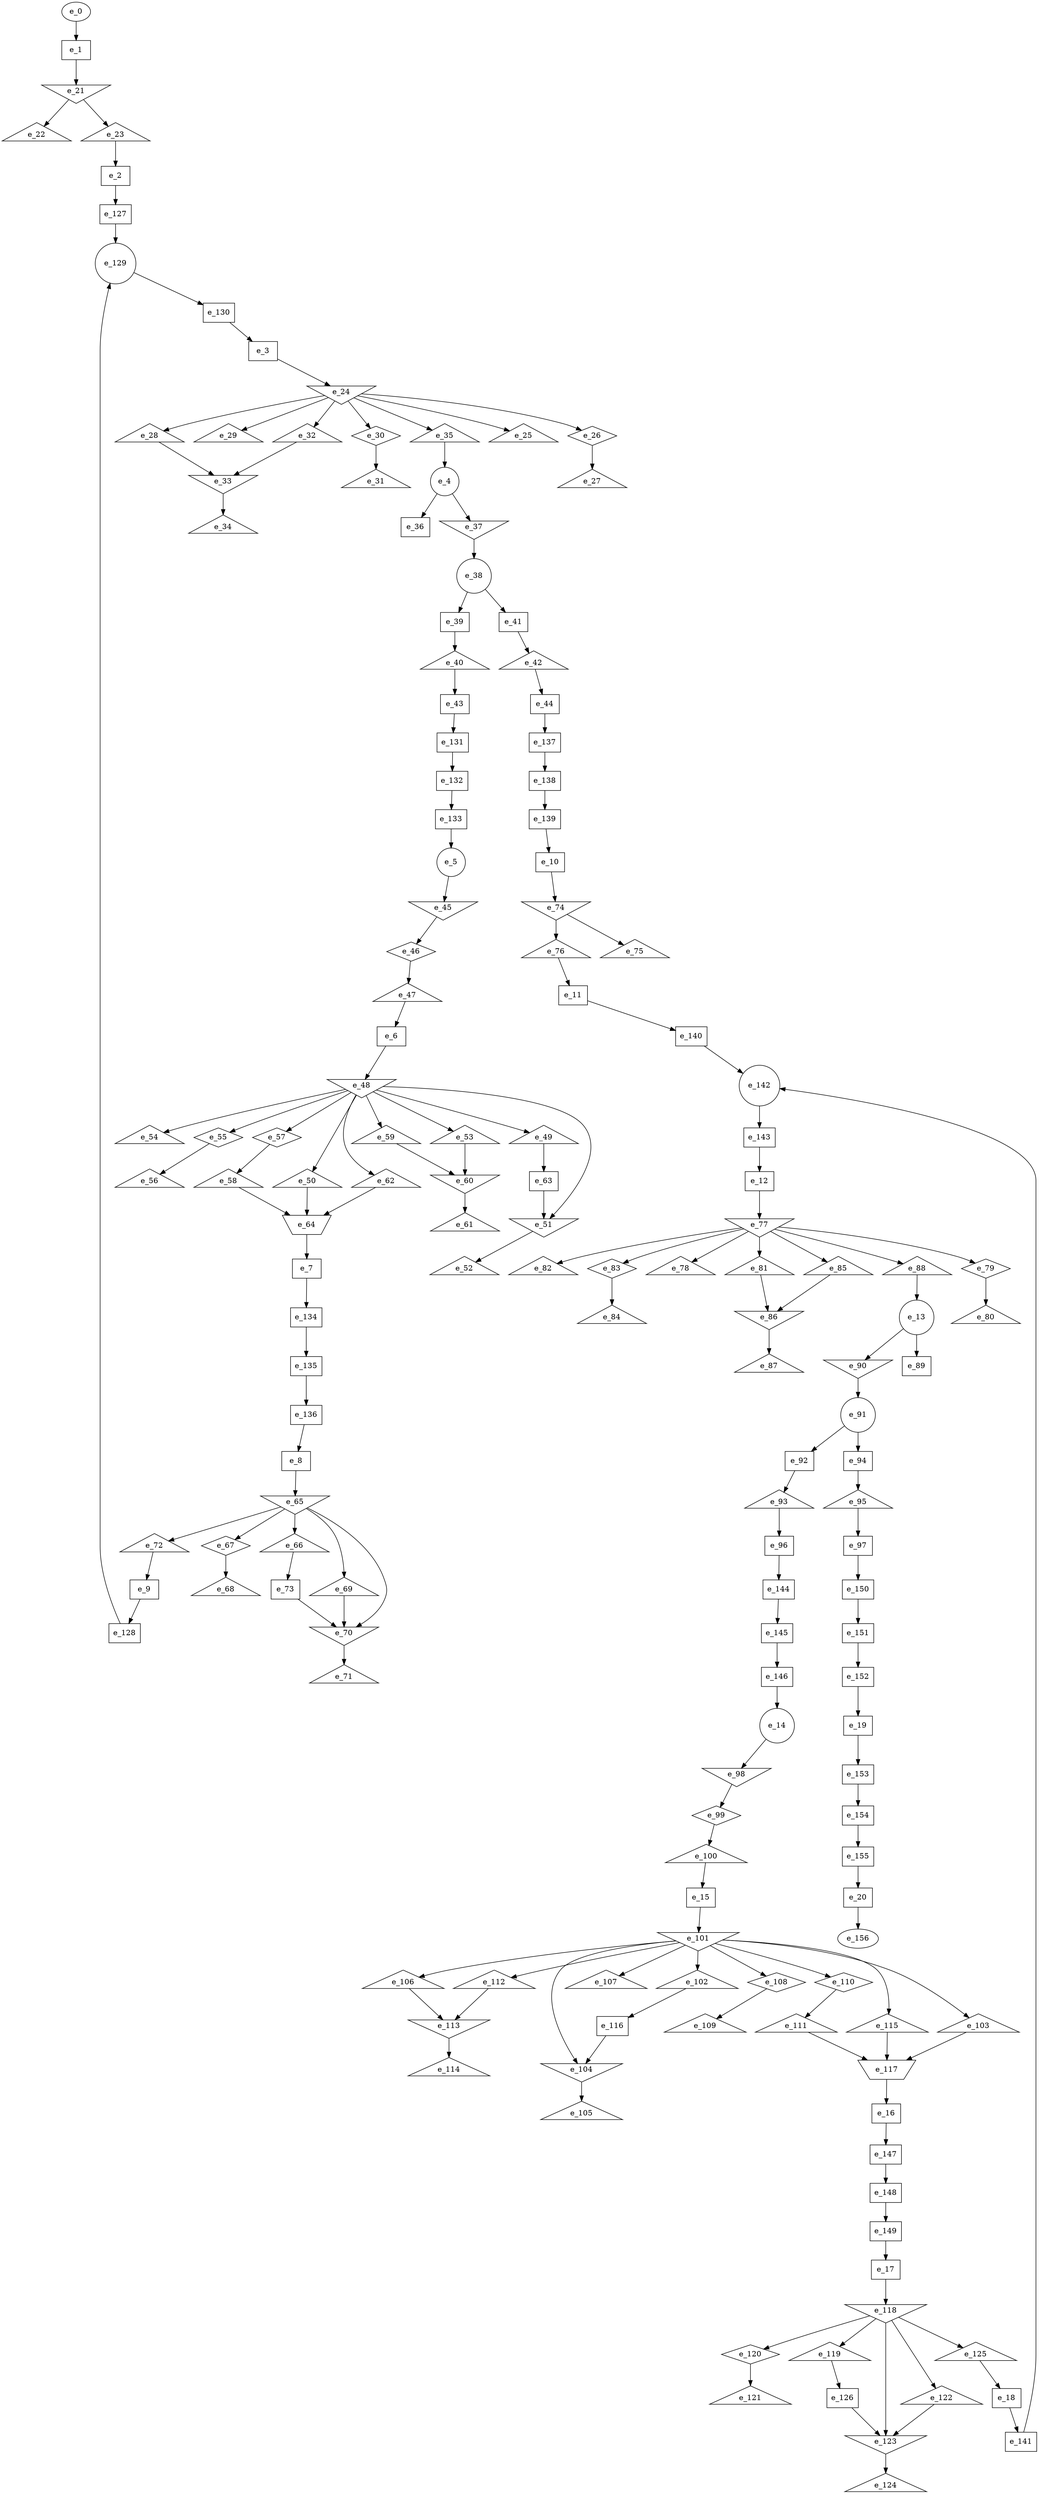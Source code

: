 digraph control_path {
  e_0: entry_node : n ;
  e_1 [shape = dot];
  e_2 [shape = dot];
  e_3 [shape = dot];
  e_4 [shape = circle];
  e_5 [shape = circle];
  e_6 [shape = dot];
  e_7 [shape = dot];
  e_8 [shape = dot];
  e_9 [shape = dot];
  e_10 [shape = dot];
  e_11 [shape = dot];
  e_12 [shape = dot];
  e_13 [shape = circle];
  e_14 [shape = circle];
  e_15 [shape = dot];
  e_16 [shape = dot];
  e_17 [shape = dot];
  e_18 [shape = dot];
  e_19 [shape = dot];
  e_20 [shape = dot];
  e_21 [shape = invtriangle];
  e_22 [shape = triangle];
  e_23 [shape = triangle];
  e_24 [shape = invtriangle];
  e_25 [shape = triangle];
  e_26 [shape = diamond];
  e_27 [shape = triangle];
  e_28 [shape = triangle];
  e_29 [shape = triangle];
  e_30 [shape = diamond];
  e_31 [shape = triangle];
  e_32 [shape = triangle];
  e_33 [shape = invtriangle];
  e_34 [shape = triangle];
  e_35 [shape = triangle];
  e_36 [shape = dot];
  e_37 [shape = invtriangle];
  e_38 [shape = circle];
  e_39 [shape = dot];
  e_40 [shape = triangle];
  e_41 [shape = dot];
  e_42 [shape = triangle];
  e_43 [shape = dot];
  e_44 [shape = dot];
  e_45 [shape = invtriangle];
  e_46 [shape = diamond];
  e_47 [shape = triangle];
  e_48 [shape = invtriangle];
  e_49 [shape = triangle];
  e_50 [shape = triangle];
  e_51 [shape = invtriangle];
  e_52 [shape = triangle];
  e_53 [shape = triangle];
  e_54 [shape = triangle];
  e_55 [shape = diamond];
  e_56 [shape = triangle];
  e_57 [shape = diamond];
  e_58 [shape = triangle];
  e_59 [shape = triangle];
  e_60 [shape = invtriangle];
  e_61 [shape = triangle];
  e_62 [shape = triangle];
  e_63 [shape = dot];
  e_64 [shape = invtrapezium];
  e_65 [shape = invtriangle];
  e_66 [shape = triangle];
  e_67 [shape = diamond];
  e_68 [shape = triangle];
  e_69 [shape = triangle];
  e_70 [shape = invtriangle];
  e_71 [shape = triangle];
  e_72 [shape = triangle];
  e_73 [shape = dot];
  e_74 [shape = invtriangle];
  e_75 [shape = triangle];
  e_76 [shape = triangle];
  e_77 [shape = invtriangle];
  e_78 [shape = triangle];
  e_79 [shape = diamond];
  e_80 [shape = triangle];
  e_81 [shape = triangle];
  e_82 [shape = triangle];
  e_83 [shape = diamond];
  e_84 [shape = triangle];
  e_85 [shape = triangle];
  e_86 [shape = invtriangle];
  e_87 [shape = triangle];
  e_88 [shape = triangle];
  e_89 [shape = dot];
  e_90 [shape = invtriangle];
  e_91 [shape = circle];
  e_92 [shape = dot];
  e_93 [shape = triangle];
  e_94 [shape = dot];
  e_95 [shape = triangle];
  e_96 [shape = dot];
  e_97 [shape = dot];
  e_98 [shape = invtriangle];
  e_99 [shape = diamond];
  e_100 [shape = triangle];
  e_101 [shape = invtriangle];
  e_102 [shape = triangle];
  e_103 [shape = triangle];
  e_104 [shape = invtriangle];
  e_105 [shape = triangle];
  e_106 [shape = triangle];
  e_107 [shape = triangle];
  e_108 [shape = diamond];
  e_109 [shape = triangle];
  e_110 [shape = diamond];
  e_111 [shape = triangle];
  e_112 [shape = triangle];
  e_113 [shape = invtriangle];
  e_114 [shape = triangle];
  e_115 [shape = triangle];
  e_116 [shape = dot];
  e_117 [shape = invtrapezium];
  e_118 [shape = invtriangle];
  e_119 [shape = triangle];
  e_120 [shape = diamond];
  e_121 [shape = triangle];
  e_122 [shape = triangle];
  e_123 [shape = invtriangle];
  e_124 [shape = triangle];
  e_125 [shape = triangle];
  e_126 [shape = dot];
  e_127 [shape = dot];
  e_128 [shape = dot];
  e_129 [shape = circle];
  e_130 [shape = dot];
  e_131 [shape = dot];
  e_132 [shape = dot];
  e_133 [shape = dot];
  e_134 [shape = dot];
  e_135 [shape = dot];
  e_136 [shape = dot];
  e_137 [shape = dot];
  e_138 [shape = dot];
  e_139 [shape = dot];
  e_140 [shape = dot];
  e_141 [shape = dot];
  e_142 [shape = circle];
  e_143 [shape = dot];
  e_144 [shape = dot];
  e_145 [shape = dot];
  e_146 [shape = dot];
  e_147 [shape = dot];
  e_148 [shape = dot];
  e_149 [shape = dot];
  e_150 [shape = dot];
  e_151 [shape = dot];
  e_152 [shape = dot];
  e_153 [shape = dot];
  e_154 [shape = dot];
  e_155 [shape = dot];
  e_156: exit_node : s ;
  e_0 -> e_1;
  e_23 -> e_2;
  e_130 -> e_3;
  e_35 -> e_4;
  e_133 -> e_5;
  e_47 -> e_6;
  e_64 -> e_7;
  e_136 -> e_8;
  e_72 -> e_9;
  e_139 -> e_10;
  e_76 -> e_11;
  e_143 -> e_12;
  e_88 -> e_13;
  e_146 -> e_14;
  e_100 -> e_15;
  e_117 -> e_16;
  e_149 -> e_17;
  e_125 -> e_18;
  e_152 -> e_19;
  e_155 -> e_20;
  e_1 -> e_21;
  e_21 -> e_22;
  e_21 -> e_23;
  e_3 -> e_24;
  e_24 -> e_25;
  e_24 -> e_26;
  e_26 -> e_27;
  e_24 -> e_28;
  e_24 -> e_29;
  e_24 -> e_30;
  e_30 -> e_31;
  e_24 -> e_32;
  e_28 -> e_33;
  e_32 -> e_33;
  e_33 -> e_34;
  e_24 -> e_35;
  e_4 -> e_36;
  e_4 -> e_37;
  e_37 -> e_38;
  e_38 -> e_39;
  e_39 -> e_40;
  e_38 -> e_41;
  e_41 -> e_42;
  e_40 -> e_43;
  e_42 -> e_44;
  e_5 -> e_45;
  e_45 -> e_46;
  e_46 -> e_47;
  e_6 -> e_48;
  e_48 -> e_49;
  e_48 -> e_50;
  e_48 -> e_51;
  e_63 -> e_51;
  e_51 -> e_52;
  e_48 -> e_53;
  e_48 -> e_54;
  e_48 -> e_55;
  e_55 -> e_56;
  e_48 -> e_57;
  e_57 -> e_58;
  e_48 -> e_59;
  e_53 -> e_60;
  e_59 -> e_60;
  e_60 -> e_61;
  e_48 -> e_62;
  e_49 -> e_63;
  e_50 -> e_64;
  e_58 -> e_64;
  e_62 -> e_64;
  e_8 -> e_65;
  e_65 -> e_66;
  e_65 -> e_67;
  e_67 -> e_68;
  e_65 -> e_69;
  e_65 -> e_70;
  e_69 -> e_70;
  e_73 -> e_70;
  e_70 -> e_71;
  e_65 -> e_72;
  e_66 -> e_73;
  e_10 -> e_74;
  e_74 -> e_75;
  e_74 -> e_76;
  e_12 -> e_77;
  e_77 -> e_78;
  e_77 -> e_79;
  e_79 -> e_80;
  e_77 -> e_81;
  e_77 -> e_82;
  e_77 -> e_83;
  e_83 -> e_84;
  e_77 -> e_85;
  e_81 -> e_86;
  e_85 -> e_86;
  e_86 -> e_87;
  e_77 -> e_88;
  e_13 -> e_89;
  e_13 -> e_90;
  e_90 -> e_91;
  e_91 -> e_92;
  e_92 -> e_93;
  e_91 -> e_94;
  e_94 -> e_95;
  e_93 -> e_96;
  e_95 -> e_97;
  e_14 -> e_98;
  e_98 -> e_99;
  e_99 -> e_100;
  e_15 -> e_101;
  e_101 -> e_102;
  e_101 -> e_103;
  e_101 -> e_104;
  e_116 -> e_104;
  e_104 -> e_105;
  e_101 -> e_106;
  e_101 -> e_107;
  e_101 -> e_108;
  e_108 -> e_109;
  e_101 -> e_110;
  e_110 -> e_111;
  e_101 -> e_112;
  e_106 -> e_113;
  e_112 -> e_113;
  e_113 -> e_114;
  e_101 -> e_115;
  e_102 -> e_116;
  e_103 -> e_117;
  e_111 -> e_117;
  e_115 -> e_117;
  e_17 -> e_118;
  e_118 -> e_119;
  e_118 -> e_120;
  e_120 -> e_121;
  e_118 -> e_122;
  e_118 -> e_123;
  e_122 -> e_123;
  e_126 -> e_123;
  e_123 -> e_124;
  e_118 -> e_125;
  e_119 -> e_126;
  e_2 -> e_127;
  e_9 -> e_128;
  e_127 -> e_129;
  e_128 -> e_129;
  e_129 -> e_130;
  e_43 -> e_131;
  e_131 -> e_132;
  e_132 -> e_133;
  e_7 -> e_134;
  e_134 -> e_135;
  e_135 -> e_136;
  e_44 -> e_137;
  e_137 -> e_138;
  e_138 -> e_139;
  e_11 -> e_140;
  e_18 -> e_141;
  e_140 -> e_142;
  e_141 -> e_142;
  e_142 -> e_143;
  e_96 -> e_144;
  e_144 -> e_145;
  e_145 -> e_146;
  e_16 -> e_147;
  e_147 -> e_148;
  e_148 -> e_149;
  e_97 -> e_150;
  e_150 -> e_151;
  e_151 -> e_152;
  e_19 -> e_153;
  e_153 -> e_154;
  e_154 -> e_155;
  e_20 -> e_156;
}
